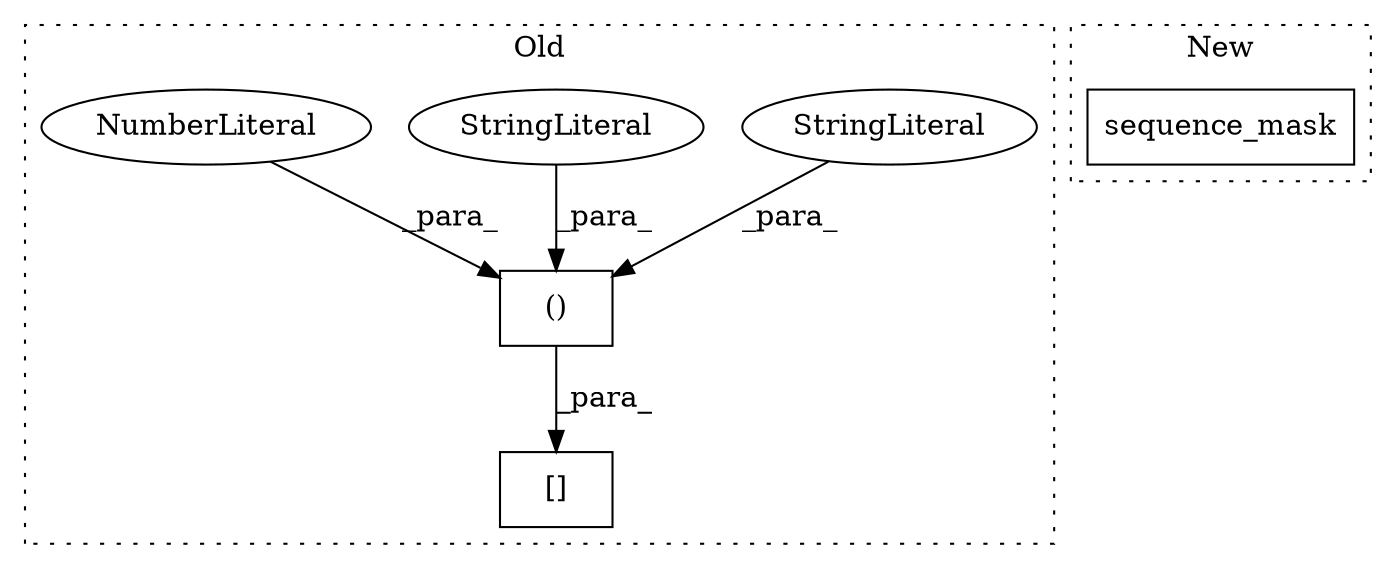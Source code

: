 digraph G {
subgraph cluster0 {
1 [label="()" a="106" s="5105" l="59" shape="box"];
3 [label="[]" a="2" s="5096,5164" l="9,2" shape="box"];
4 [label="StringLiteral" a="45" s="5119" l="16" shape="ellipse"];
5 [label="StringLiteral" a="45" s="5148" l="16" shape="ellipse"];
6 [label="NumberLiteral" a="34" s="5105" l="1" shape="ellipse"];
label = "Old";
style="dotted";
}
subgraph cluster1 {
2 [label="sequence_mask" a="32" s="5445,5479" l="14,1" shape="box"];
label = "New";
style="dotted";
}
1 -> 3 [label="_para_"];
4 -> 1 [label="_para_"];
5 -> 1 [label="_para_"];
6 -> 1 [label="_para_"];
}